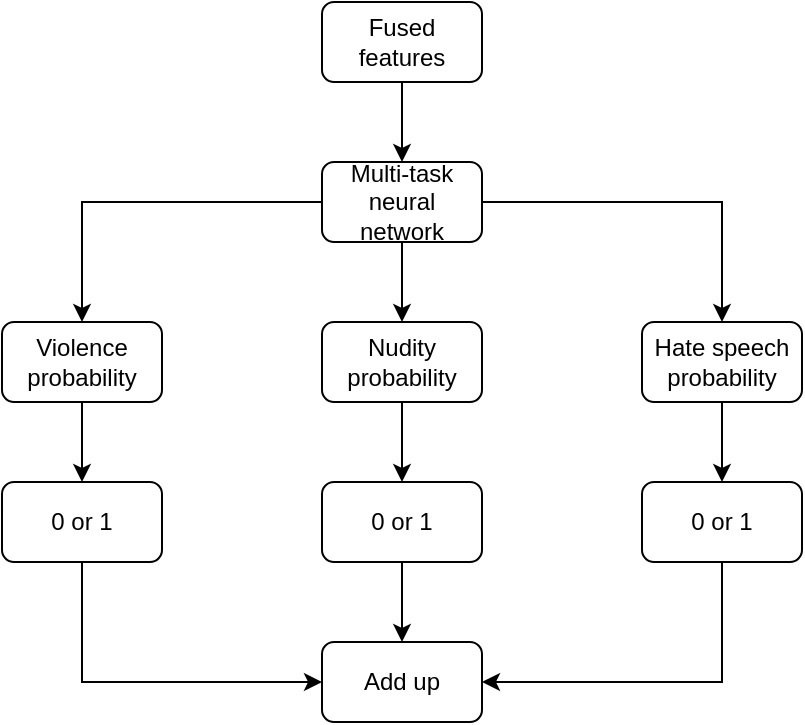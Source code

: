 <mxfile version="28.2.4">
  <diagram name="Page-1" id="YDHhIk46RyTXh9LSPzu3">
    <mxGraphModel dx="976" dy="565" grid="1" gridSize="10" guides="1" tooltips="1" connect="1" arrows="1" fold="1" page="1" pageScale="1" pageWidth="850" pageHeight="1100" math="0" shadow="0">
      <root>
        <mxCell id="0" />
        <mxCell id="1" parent="0" />
        <mxCell id="s42ONqCnvufCmdt6-LnY-12" style="edgeStyle=orthogonalEdgeStyle;rounded=0;orthogonalLoop=1;jettySize=auto;html=1;exitX=0;exitY=0.5;exitDx=0;exitDy=0;entryX=0.5;entryY=0;entryDx=0;entryDy=0;" parent="1" source="s42ONqCnvufCmdt6-LnY-1" target="s42ONqCnvufCmdt6-LnY-2" edge="1">
          <mxGeometry relative="1" as="geometry" />
        </mxCell>
        <mxCell id="s42ONqCnvufCmdt6-LnY-13" style="edgeStyle=orthogonalEdgeStyle;rounded=0;orthogonalLoop=1;jettySize=auto;html=1;exitX=1;exitY=0.5;exitDx=0;exitDy=0;" parent="1" source="s42ONqCnvufCmdt6-LnY-1" target="s42ONqCnvufCmdt6-LnY-4" edge="1">
          <mxGeometry relative="1" as="geometry" />
        </mxCell>
        <mxCell id="s42ONqCnvufCmdt6-LnY-14" style="edgeStyle=orthogonalEdgeStyle;rounded=0;orthogonalLoop=1;jettySize=auto;html=1;exitX=0.5;exitY=1;exitDx=0;exitDy=0;" parent="1" source="s42ONqCnvufCmdt6-LnY-1" target="s42ONqCnvufCmdt6-LnY-3" edge="1">
          <mxGeometry relative="1" as="geometry" />
        </mxCell>
        <mxCell id="s42ONqCnvufCmdt6-LnY-1" value="Multi-task neural network" style="rounded=1;whiteSpace=wrap;html=1;" parent="1" vertex="1">
          <mxGeometry x="280" y="120" width="80" height="40" as="geometry" />
        </mxCell>
        <mxCell id="X4Qlhb8JhpcXgVdGLYiu-2" style="edgeStyle=orthogonalEdgeStyle;rounded=0;orthogonalLoop=1;jettySize=auto;html=1;exitX=0.5;exitY=1;exitDx=0;exitDy=0;entryX=0.5;entryY=0;entryDx=0;entryDy=0;" parent="1" source="s42ONqCnvufCmdt6-LnY-2" target="buaPehViqjB-d7Z5GO2B-3" edge="1">
          <mxGeometry relative="1" as="geometry" />
        </mxCell>
        <mxCell id="s42ONqCnvufCmdt6-LnY-2" value="Violence probability" style="rounded=1;whiteSpace=wrap;html=1;" parent="1" vertex="1">
          <mxGeometry x="120" y="200" width="80" height="40" as="geometry" />
        </mxCell>
        <mxCell id="X4Qlhb8JhpcXgVdGLYiu-5" style="edgeStyle=orthogonalEdgeStyle;rounded=0;orthogonalLoop=1;jettySize=auto;html=1;exitX=0.5;exitY=1;exitDx=0;exitDy=0;entryX=0.5;entryY=0;entryDx=0;entryDy=0;" parent="1" source="s42ONqCnvufCmdt6-LnY-3" target="buaPehViqjB-d7Z5GO2B-4" edge="1">
          <mxGeometry relative="1" as="geometry" />
        </mxCell>
        <mxCell id="s42ONqCnvufCmdt6-LnY-3" value="Nudity probability" style="rounded=1;whiteSpace=wrap;html=1;" parent="1" vertex="1">
          <mxGeometry x="280" y="200" width="80" height="40" as="geometry" />
        </mxCell>
        <mxCell id="X4Qlhb8JhpcXgVdGLYiu-3" style="edgeStyle=orthogonalEdgeStyle;rounded=0;orthogonalLoop=1;jettySize=auto;html=1;exitX=0.5;exitY=1;exitDx=0;exitDy=0;entryX=0.5;entryY=0;entryDx=0;entryDy=0;" parent="1" source="s42ONqCnvufCmdt6-LnY-4" target="buaPehViqjB-d7Z5GO2B-5" edge="1">
          <mxGeometry relative="1" as="geometry" />
        </mxCell>
        <mxCell id="s42ONqCnvufCmdt6-LnY-4" value="Hate speech probability" style="rounded=1;whiteSpace=wrap;html=1;" parent="1" vertex="1">
          <mxGeometry x="440" y="200" width="80" height="40" as="geometry" />
        </mxCell>
        <mxCell id="buaPehViqjB-d7Z5GO2B-2" style="edgeStyle=orthogonalEdgeStyle;rounded=0;orthogonalLoop=1;jettySize=auto;html=1;exitX=0.5;exitY=1;exitDx=0;exitDy=0;entryX=0.5;entryY=0;entryDx=0;entryDy=0;" parent="1" source="buaPehViqjB-d7Z5GO2B-1" target="s42ONqCnvufCmdt6-LnY-1" edge="1">
          <mxGeometry relative="1" as="geometry" />
        </mxCell>
        <mxCell id="buaPehViqjB-d7Z5GO2B-1" value="Fused features" style="rounded=1;whiteSpace=wrap;html=1;" parent="1" vertex="1">
          <mxGeometry x="280" y="40" width="80" height="40" as="geometry" />
        </mxCell>
        <mxCell id="buaPehViqjB-d7Z5GO2B-7" style="edgeStyle=orthogonalEdgeStyle;rounded=0;orthogonalLoop=1;jettySize=auto;html=1;exitX=0.5;exitY=1;exitDx=0;exitDy=0;entryX=0;entryY=0.5;entryDx=0;entryDy=0;" parent="1" source="buaPehViqjB-d7Z5GO2B-3" target="buaPehViqjB-d7Z5GO2B-6" edge="1">
          <mxGeometry relative="1" as="geometry" />
        </mxCell>
        <mxCell id="buaPehViqjB-d7Z5GO2B-3" value="0 or 1" style="rounded=1;whiteSpace=wrap;html=1;" parent="1" vertex="1">
          <mxGeometry x="120" y="280" width="80" height="40" as="geometry" />
        </mxCell>
        <mxCell id="X4Qlhb8JhpcXgVdGLYiu-4" style="edgeStyle=orthogonalEdgeStyle;rounded=0;orthogonalLoop=1;jettySize=auto;html=1;exitX=0.5;exitY=1;exitDx=0;exitDy=0;entryX=0.5;entryY=0;entryDx=0;entryDy=0;" parent="1" source="buaPehViqjB-d7Z5GO2B-4" target="buaPehViqjB-d7Z5GO2B-6" edge="1">
          <mxGeometry relative="1" as="geometry" />
        </mxCell>
        <mxCell id="buaPehViqjB-d7Z5GO2B-4" value="0 or 1" style="rounded=1;whiteSpace=wrap;html=1;" parent="1" vertex="1">
          <mxGeometry x="280" y="280" width="80" height="40" as="geometry" />
        </mxCell>
        <mxCell id="buaPehViqjB-d7Z5GO2B-8" style="edgeStyle=orthogonalEdgeStyle;rounded=0;orthogonalLoop=1;jettySize=auto;html=1;exitX=0.5;exitY=1;exitDx=0;exitDy=0;entryX=1;entryY=0.5;entryDx=0;entryDy=0;" parent="1" source="buaPehViqjB-d7Z5GO2B-5" target="buaPehViqjB-d7Z5GO2B-6" edge="1">
          <mxGeometry relative="1" as="geometry" />
        </mxCell>
        <mxCell id="buaPehViqjB-d7Z5GO2B-5" value="0 or 1" style="rounded=1;whiteSpace=wrap;html=1;" parent="1" vertex="1">
          <mxGeometry x="440" y="280" width="80" height="40" as="geometry" />
        </mxCell>
        <mxCell id="buaPehViqjB-d7Z5GO2B-6" value="Add up" style="rounded=1;whiteSpace=wrap;html=1;" parent="1" vertex="1">
          <mxGeometry x="280" y="360" width="80" height="40" as="geometry" />
        </mxCell>
      </root>
    </mxGraphModel>
  </diagram>
</mxfile>
